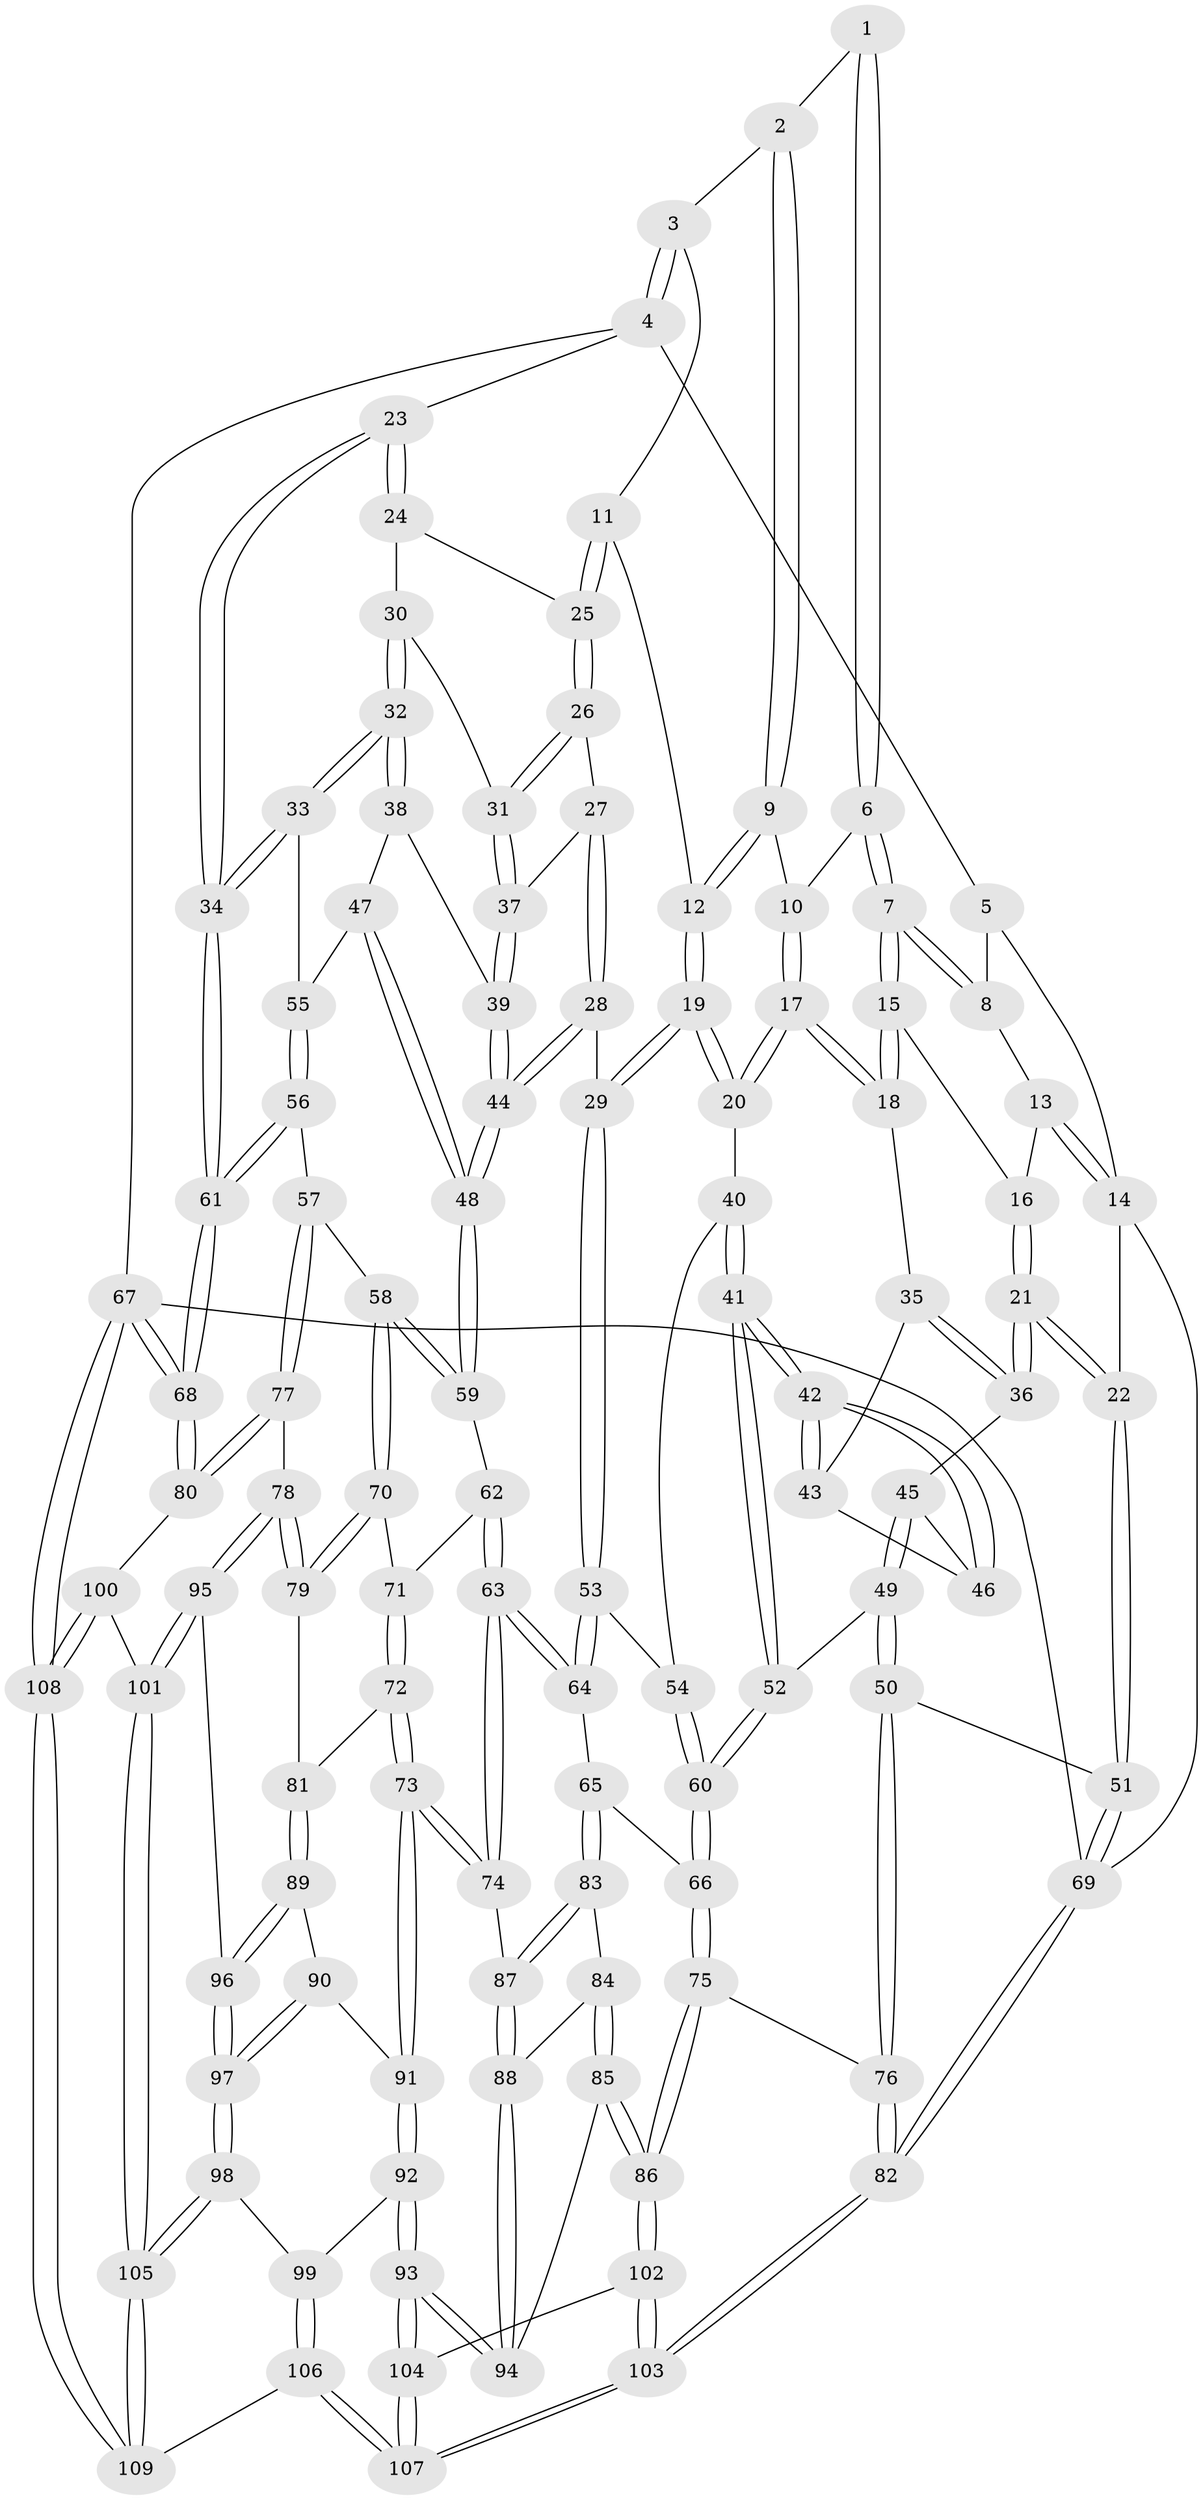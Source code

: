// Generated by graph-tools (version 1.1) at 2025/17/03/09/25 04:17:08]
// undirected, 109 vertices, 269 edges
graph export_dot {
graph [start="1"]
  node [color=gray90,style=filled];
  1 [pos="+0.2994683519799333+0"];
  2 [pos="+0.5383543534679773+0"];
  3 [pos="+0.8290156613240971+0"];
  4 [pos="+1+0"];
  5 [pos="+0.025281263082386426+0"];
  6 [pos="+0.2976514758030831+0"];
  7 [pos="+0.2248372424557595+0.09332931588319505"];
  8 [pos="+0.06733224323483761+0.09749566638216213"];
  9 [pos="+0.5363118655485214+0.09826533640405537"];
  10 [pos="+0.4833656089691055+0.12203770198380513"];
  11 [pos="+0.7024010472136866+0.11306786220538306"];
  12 [pos="+0.69743408536242+0.11662677349029903"];
  13 [pos="+0.057869271946502245+0.10260904722963438"];
  14 [pos="+0+0.19453776432287562"];
  15 [pos="+0.2602725363757912+0.18591531516145476"];
  16 [pos="+0.096367248176492+0.22458940784939035"];
  17 [pos="+0.40573191753936944+0.26402241334188165"];
  18 [pos="+0.28131960979042236+0.2192407271445413"];
  19 [pos="+0.6268442236147816+0.3682169541661437"];
  20 [pos="+0.40736604700021+0.26674026310202154"];
  21 [pos="+0.031433488063543506+0.32250097353155693"];
  22 [pos="+0+0.3682488355670195"];
  23 [pos="+1+0"];
  24 [pos="+0.900773285055863+0.19764335743369504"];
  25 [pos="+0.8531581043423566+0.20120420310789747"];
  26 [pos="+0.8277175104216606+0.2557367909783068"];
  27 [pos="+0.780178849034396+0.3124920600663895"];
  28 [pos="+0.6637312572851689+0.39431911048714924"];
  29 [pos="+0.6327987811384743+0.37824885848514095"];
  30 [pos="+0.9157944747985622+0.2566978584145316"];
  31 [pos="+0.871450356867032+0.33898919444959025"];
  32 [pos="+1+0.3958101030602345"];
  33 [pos="+1+0.3970257719322365"];
  34 [pos="+1+0.45637089213960896"];
  35 [pos="+0.2377964004705001+0.26795634543811747"];
  36 [pos="+0.057228194010818474+0.32548039034184123"];
  37 [pos="+0.8712304240797092+0.3437612337933796"];
  38 [pos="+0.8800136784453177+0.3635169507599175"];
  39 [pos="+0.8782603855306215+0.36238126688660266"];
  40 [pos="+0.3859149228665997+0.337061657781077"];
  41 [pos="+0.2636596759443282+0.5016144185741033"];
  42 [pos="+0.22367005747756263+0.4138821770798148"];
  43 [pos="+0.23111732208884128+0.29528210918437553"];
  44 [pos="+0.6911392276673579+0.42342040101564227"];
  45 [pos="+0.1399608352666915+0.3891279360127299"];
  46 [pos="+0.1432034206272166+0.3888483425954167"];
  47 [pos="+0.8476201729470675+0.4523502493613531"];
  48 [pos="+0.7217387429247835+0.47111766711544795"];
  49 [pos="+0.1152778391983901+0.5692529225108233"];
  50 [pos="+0.10362778295836962+0.5723717916077424"];
  51 [pos="+0+0.4680672928570572"];
  52 [pos="+0.2545484624299049+0.5599986355441399"];
  53 [pos="+0.5310421970550825+0.49859803855111196"];
  54 [pos="+0.4258371971859216+0.4647551082622688"];
  55 [pos="+0.8829482457640007+0.4582169343385068"];
  56 [pos="+0.9115648431014162+0.5962866383321856"];
  57 [pos="+0.828700463813808+0.6136092259942524"];
  58 [pos="+0.8253373494874553+0.6116675829467283"];
  59 [pos="+0.7368764976518829+0.5368072128176916"];
  60 [pos="+0.3024990170114681+0.5983929697600675"];
  61 [pos="+1+0.6096994421350539"];
  62 [pos="+0.6508120703024025+0.626849537788968"];
  63 [pos="+0.5000462110785336+0.6516489548939637"];
  64 [pos="+0.4893423928273706+0.6418669021176987"];
  65 [pos="+0.3467428712986141+0.6317044184541213"];
  66 [pos="+0.3200159117577973+0.6208231286610523"];
  67 [pos="+1+1"];
  68 [pos="+1+0.7649959529774073"];
  69 [pos="+0+1"];
  70 [pos="+0.712214356569125+0.7022778468535318"];
  71 [pos="+0.651053144827559+0.6274321161372919"];
  72 [pos="+0.6553388876447135+0.7481659549825843"];
  73 [pos="+0.5426700621520513+0.7595256375278187"];
  74 [pos="+0.5113103197166677+0.691642835570391"];
  75 [pos="+0.24857466848314944+0.7534495362032215"];
  76 [pos="+0.08727102353909615+0.775400773996331"];
  77 [pos="+0.8267964305974463+0.7141490531364055"];
  78 [pos="+0.7533425473831419+0.7852702476154196"];
  79 [pos="+0.7148043283126708+0.7668633052651921"];
  80 [pos="+0.957176690449185+0.8151566771436594"];
  81 [pos="+0.7020156993690719+0.7675587092935324"];
  82 [pos="+0+1"];
  83 [pos="+0.3557699356225764+0.6852225784230617"];
  84 [pos="+0.35202371227075724+0.7731239747980561"];
  85 [pos="+0.3302398218842195+0.8563592144001811"];
  86 [pos="+0.2818665664481279+0.8711496099986469"];
  87 [pos="+0.41025967874567165+0.8009447834601912"];
  88 [pos="+0.409043391777053+0.8113278129625981"];
  89 [pos="+0.6541500510254509+0.8229484975910346"];
  90 [pos="+0.6181645931542568+0.8250357942428516"];
  91 [pos="+0.5425175933155822+0.7685623588589872"];
  92 [pos="+0.4979756906238153+0.8756412770085011"];
  93 [pos="+0.45479880037944104+0.8856341309728928"];
  94 [pos="+0.4106599117725928+0.8593807639450652"];
  95 [pos="+0.775190027158487+0.87008535766641"];
  96 [pos="+0.6754373461035086+0.8687277141712408"];
  97 [pos="+0.6206977156609917+0.9115804656635269"];
  98 [pos="+0.6003093267051097+0.9473149673974932"];
  99 [pos="+0.515036440268011+0.8909258699588581"];
  100 [pos="+0.8268552058729981+0.9159663314077255"];
  101 [pos="+0.7894059494056742+0.8899337247748537"];
  102 [pos="+0.26040940565923837+0.905674388325763"];
  103 [pos="+0+1"];
  104 [pos="+0.42487582397123114+0.9534893724703187"];
  105 [pos="+0.6146477205566429+0.9800219865873454"];
  106 [pos="+0.4518746473593171+1"];
  107 [pos="+0.36571002055202867+1"];
  108 [pos="+0.8838034237610368+1"];
  109 [pos="+0.6289085639816137+1"];
  1 -- 2;
  1 -- 6;
  1 -- 6;
  2 -- 3;
  2 -- 9;
  2 -- 9;
  3 -- 4;
  3 -- 4;
  3 -- 11;
  4 -- 5;
  4 -- 23;
  4 -- 67;
  5 -- 8;
  5 -- 14;
  6 -- 7;
  6 -- 7;
  6 -- 10;
  7 -- 8;
  7 -- 8;
  7 -- 15;
  7 -- 15;
  8 -- 13;
  9 -- 10;
  9 -- 12;
  9 -- 12;
  10 -- 17;
  10 -- 17;
  11 -- 12;
  11 -- 25;
  11 -- 25;
  12 -- 19;
  12 -- 19;
  13 -- 14;
  13 -- 14;
  13 -- 16;
  14 -- 22;
  14 -- 69;
  15 -- 16;
  15 -- 18;
  15 -- 18;
  16 -- 21;
  16 -- 21;
  17 -- 18;
  17 -- 18;
  17 -- 20;
  17 -- 20;
  18 -- 35;
  19 -- 20;
  19 -- 20;
  19 -- 29;
  19 -- 29;
  20 -- 40;
  21 -- 22;
  21 -- 22;
  21 -- 36;
  21 -- 36;
  22 -- 51;
  22 -- 51;
  23 -- 24;
  23 -- 24;
  23 -- 34;
  23 -- 34;
  24 -- 25;
  24 -- 30;
  25 -- 26;
  25 -- 26;
  26 -- 27;
  26 -- 31;
  26 -- 31;
  27 -- 28;
  27 -- 28;
  27 -- 37;
  28 -- 29;
  28 -- 44;
  28 -- 44;
  29 -- 53;
  29 -- 53;
  30 -- 31;
  30 -- 32;
  30 -- 32;
  31 -- 37;
  31 -- 37;
  32 -- 33;
  32 -- 33;
  32 -- 38;
  32 -- 38;
  33 -- 34;
  33 -- 34;
  33 -- 55;
  34 -- 61;
  34 -- 61;
  35 -- 36;
  35 -- 36;
  35 -- 43;
  36 -- 45;
  37 -- 39;
  37 -- 39;
  38 -- 39;
  38 -- 47;
  39 -- 44;
  39 -- 44;
  40 -- 41;
  40 -- 41;
  40 -- 54;
  41 -- 42;
  41 -- 42;
  41 -- 52;
  41 -- 52;
  42 -- 43;
  42 -- 43;
  42 -- 46;
  42 -- 46;
  43 -- 46;
  44 -- 48;
  44 -- 48;
  45 -- 46;
  45 -- 49;
  45 -- 49;
  47 -- 48;
  47 -- 48;
  47 -- 55;
  48 -- 59;
  48 -- 59;
  49 -- 50;
  49 -- 50;
  49 -- 52;
  50 -- 51;
  50 -- 76;
  50 -- 76;
  51 -- 69;
  51 -- 69;
  52 -- 60;
  52 -- 60;
  53 -- 54;
  53 -- 64;
  53 -- 64;
  54 -- 60;
  54 -- 60;
  55 -- 56;
  55 -- 56;
  56 -- 57;
  56 -- 61;
  56 -- 61;
  57 -- 58;
  57 -- 77;
  57 -- 77;
  58 -- 59;
  58 -- 59;
  58 -- 70;
  58 -- 70;
  59 -- 62;
  60 -- 66;
  60 -- 66;
  61 -- 68;
  61 -- 68;
  62 -- 63;
  62 -- 63;
  62 -- 71;
  63 -- 64;
  63 -- 64;
  63 -- 74;
  63 -- 74;
  64 -- 65;
  65 -- 66;
  65 -- 83;
  65 -- 83;
  66 -- 75;
  66 -- 75;
  67 -- 68;
  67 -- 68;
  67 -- 108;
  67 -- 108;
  67 -- 69;
  68 -- 80;
  68 -- 80;
  69 -- 82;
  69 -- 82;
  70 -- 71;
  70 -- 79;
  70 -- 79;
  71 -- 72;
  71 -- 72;
  72 -- 73;
  72 -- 73;
  72 -- 81;
  73 -- 74;
  73 -- 74;
  73 -- 91;
  73 -- 91;
  74 -- 87;
  75 -- 76;
  75 -- 86;
  75 -- 86;
  76 -- 82;
  76 -- 82;
  77 -- 78;
  77 -- 80;
  77 -- 80;
  78 -- 79;
  78 -- 79;
  78 -- 95;
  78 -- 95;
  79 -- 81;
  80 -- 100;
  81 -- 89;
  81 -- 89;
  82 -- 103;
  82 -- 103;
  83 -- 84;
  83 -- 87;
  83 -- 87;
  84 -- 85;
  84 -- 85;
  84 -- 88;
  85 -- 86;
  85 -- 86;
  85 -- 94;
  86 -- 102;
  86 -- 102;
  87 -- 88;
  87 -- 88;
  88 -- 94;
  88 -- 94;
  89 -- 90;
  89 -- 96;
  89 -- 96;
  90 -- 91;
  90 -- 97;
  90 -- 97;
  91 -- 92;
  91 -- 92;
  92 -- 93;
  92 -- 93;
  92 -- 99;
  93 -- 94;
  93 -- 94;
  93 -- 104;
  93 -- 104;
  95 -- 96;
  95 -- 101;
  95 -- 101;
  96 -- 97;
  96 -- 97;
  97 -- 98;
  97 -- 98;
  98 -- 99;
  98 -- 105;
  98 -- 105;
  99 -- 106;
  99 -- 106;
  100 -- 101;
  100 -- 108;
  100 -- 108;
  101 -- 105;
  101 -- 105;
  102 -- 103;
  102 -- 103;
  102 -- 104;
  103 -- 107;
  103 -- 107;
  104 -- 107;
  104 -- 107;
  105 -- 109;
  105 -- 109;
  106 -- 107;
  106 -- 107;
  106 -- 109;
  108 -- 109;
  108 -- 109;
}
